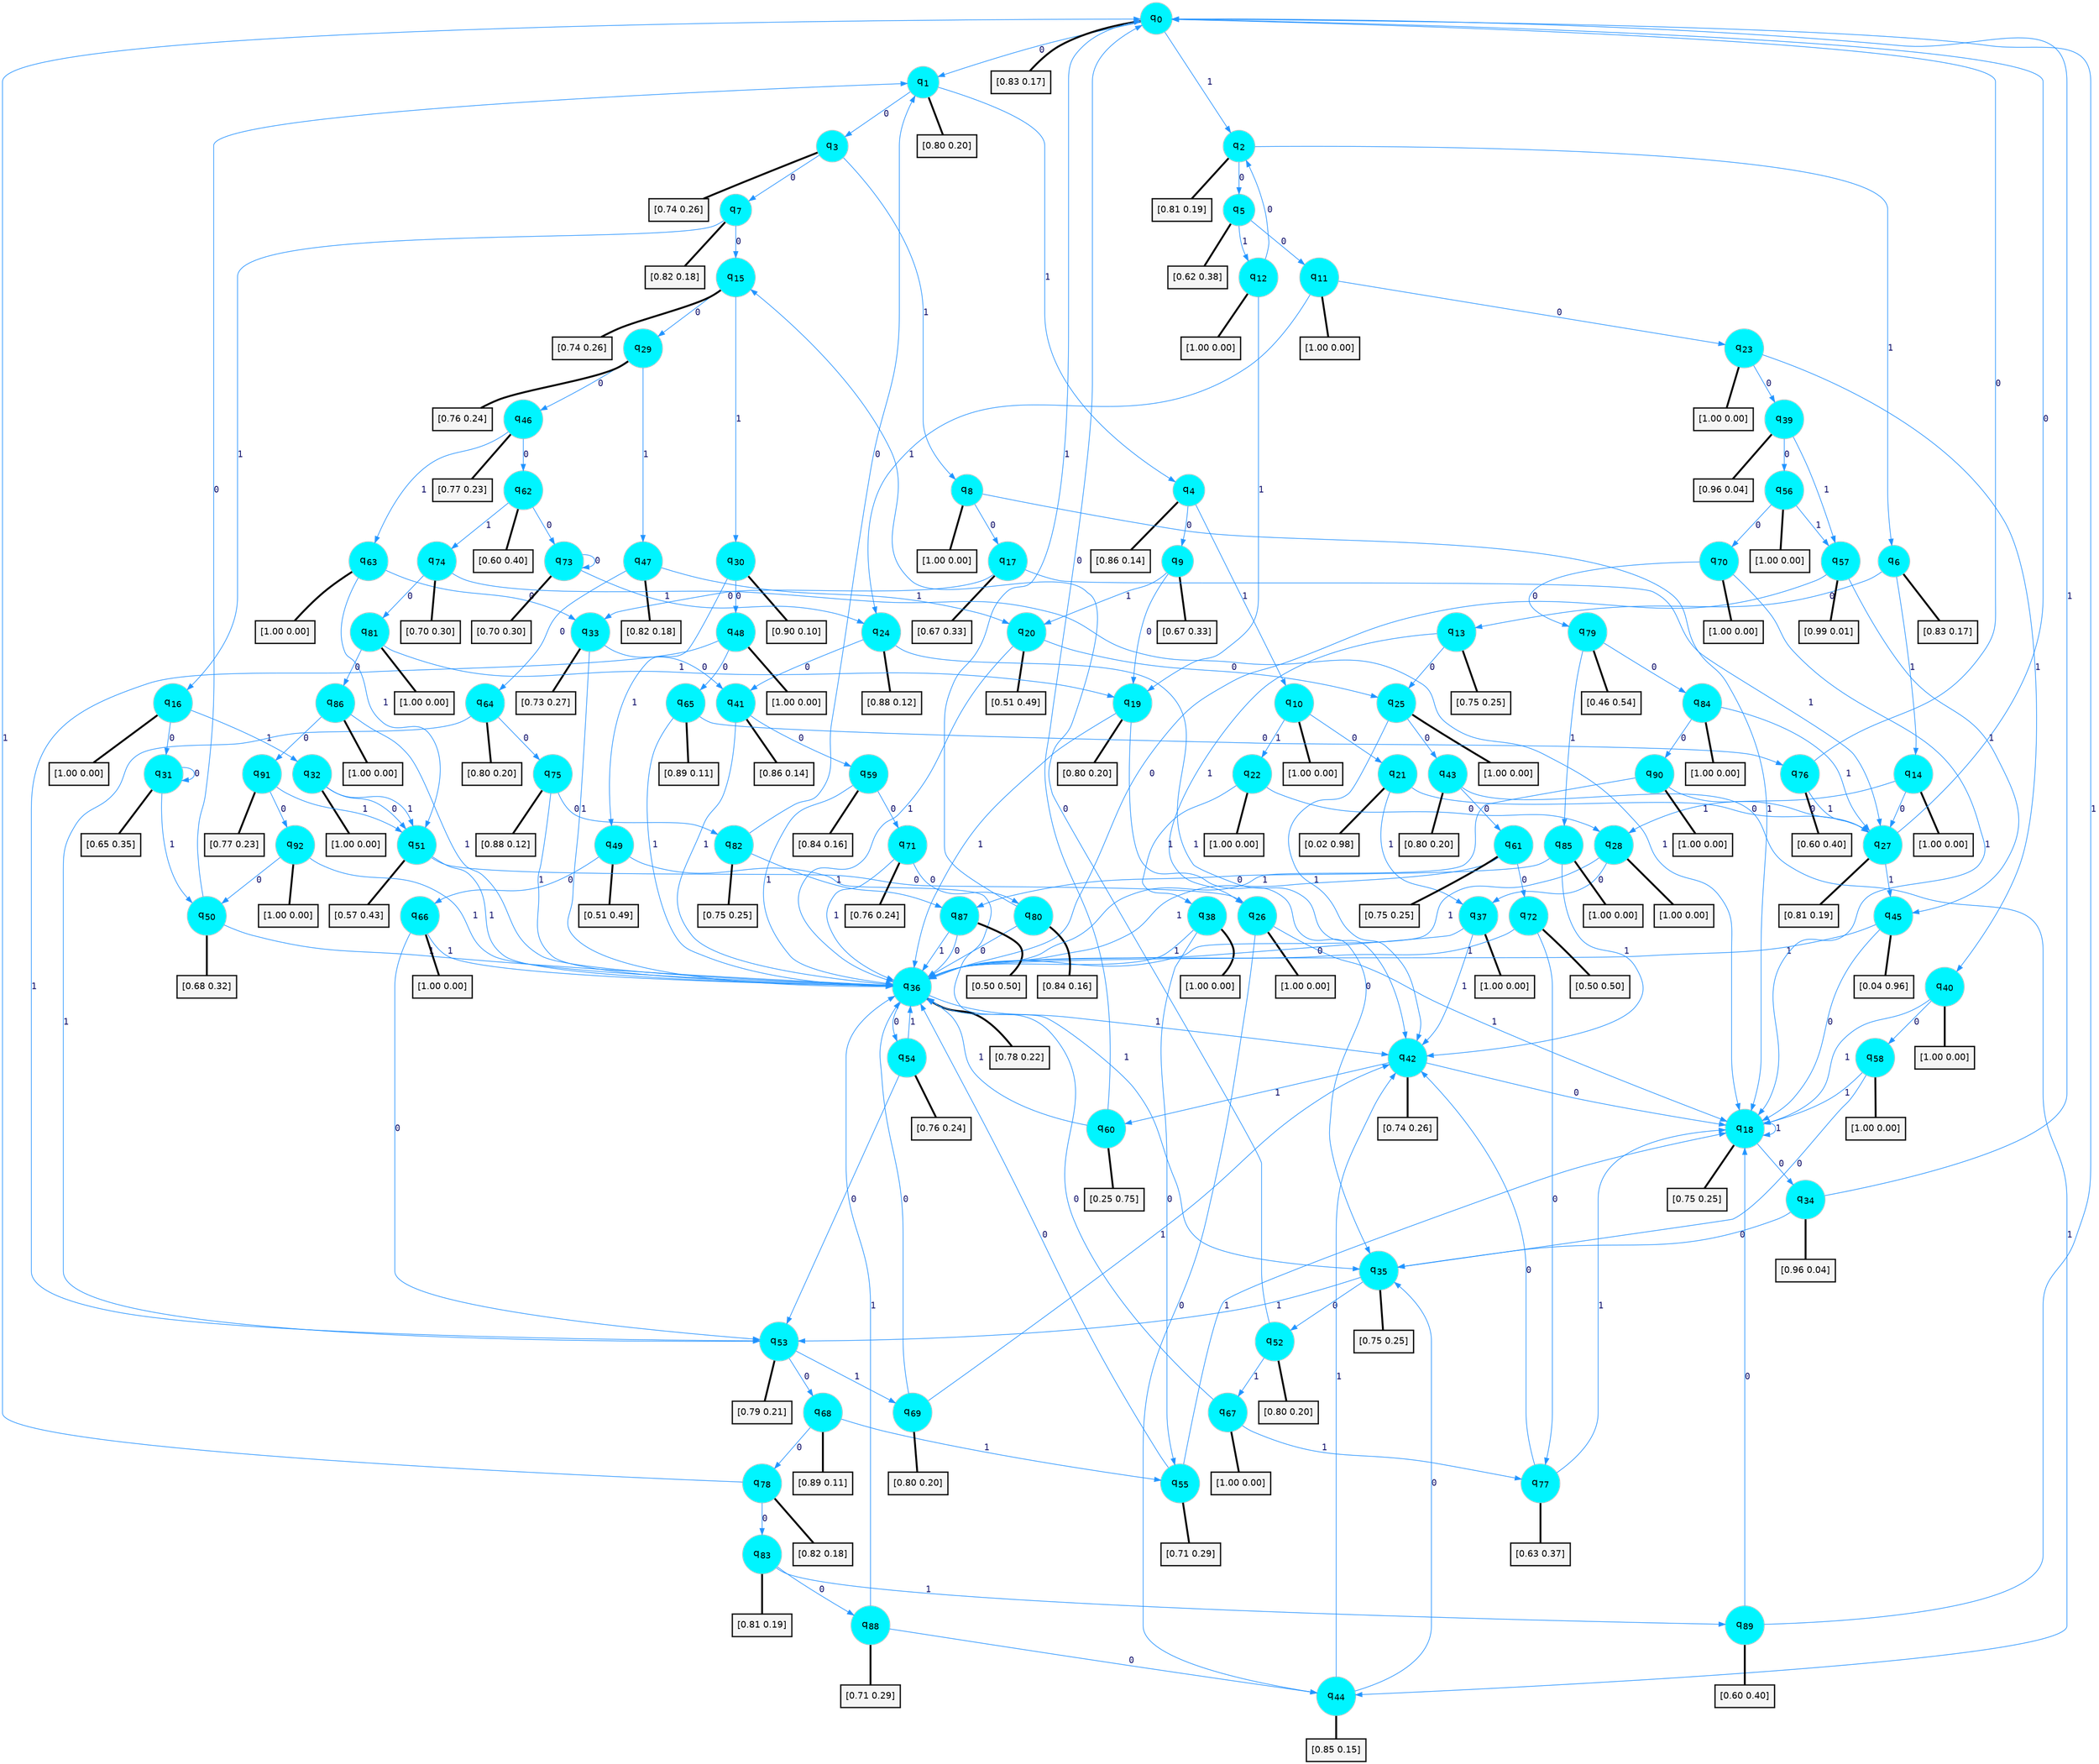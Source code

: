 digraph G {
graph [
bgcolor=transparent, dpi=300, rankdir=TD, size="40,25"];
node [
color=gray, fillcolor=turquoise1, fontcolor=black, fontname=Helvetica, fontsize=16, fontweight=bold, shape=circle, style=filled];
edge [
arrowsize=1, color=dodgerblue1, fontcolor=midnightblue, fontname=courier, fontweight=bold, penwidth=1, style=solid, weight=20];
0[label=<q<SUB>0</SUB>>];
1[label=<q<SUB>1</SUB>>];
2[label=<q<SUB>2</SUB>>];
3[label=<q<SUB>3</SUB>>];
4[label=<q<SUB>4</SUB>>];
5[label=<q<SUB>5</SUB>>];
6[label=<q<SUB>6</SUB>>];
7[label=<q<SUB>7</SUB>>];
8[label=<q<SUB>8</SUB>>];
9[label=<q<SUB>9</SUB>>];
10[label=<q<SUB>10</SUB>>];
11[label=<q<SUB>11</SUB>>];
12[label=<q<SUB>12</SUB>>];
13[label=<q<SUB>13</SUB>>];
14[label=<q<SUB>14</SUB>>];
15[label=<q<SUB>15</SUB>>];
16[label=<q<SUB>16</SUB>>];
17[label=<q<SUB>17</SUB>>];
18[label=<q<SUB>18</SUB>>];
19[label=<q<SUB>19</SUB>>];
20[label=<q<SUB>20</SUB>>];
21[label=<q<SUB>21</SUB>>];
22[label=<q<SUB>22</SUB>>];
23[label=<q<SUB>23</SUB>>];
24[label=<q<SUB>24</SUB>>];
25[label=<q<SUB>25</SUB>>];
26[label=<q<SUB>26</SUB>>];
27[label=<q<SUB>27</SUB>>];
28[label=<q<SUB>28</SUB>>];
29[label=<q<SUB>29</SUB>>];
30[label=<q<SUB>30</SUB>>];
31[label=<q<SUB>31</SUB>>];
32[label=<q<SUB>32</SUB>>];
33[label=<q<SUB>33</SUB>>];
34[label=<q<SUB>34</SUB>>];
35[label=<q<SUB>35</SUB>>];
36[label=<q<SUB>36</SUB>>];
37[label=<q<SUB>37</SUB>>];
38[label=<q<SUB>38</SUB>>];
39[label=<q<SUB>39</SUB>>];
40[label=<q<SUB>40</SUB>>];
41[label=<q<SUB>41</SUB>>];
42[label=<q<SUB>42</SUB>>];
43[label=<q<SUB>43</SUB>>];
44[label=<q<SUB>44</SUB>>];
45[label=<q<SUB>45</SUB>>];
46[label=<q<SUB>46</SUB>>];
47[label=<q<SUB>47</SUB>>];
48[label=<q<SUB>48</SUB>>];
49[label=<q<SUB>49</SUB>>];
50[label=<q<SUB>50</SUB>>];
51[label=<q<SUB>51</SUB>>];
52[label=<q<SUB>52</SUB>>];
53[label=<q<SUB>53</SUB>>];
54[label=<q<SUB>54</SUB>>];
55[label=<q<SUB>55</SUB>>];
56[label=<q<SUB>56</SUB>>];
57[label=<q<SUB>57</SUB>>];
58[label=<q<SUB>58</SUB>>];
59[label=<q<SUB>59</SUB>>];
60[label=<q<SUB>60</SUB>>];
61[label=<q<SUB>61</SUB>>];
62[label=<q<SUB>62</SUB>>];
63[label=<q<SUB>63</SUB>>];
64[label=<q<SUB>64</SUB>>];
65[label=<q<SUB>65</SUB>>];
66[label=<q<SUB>66</SUB>>];
67[label=<q<SUB>67</SUB>>];
68[label=<q<SUB>68</SUB>>];
69[label=<q<SUB>69</SUB>>];
70[label=<q<SUB>70</SUB>>];
71[label=<q<SUB>71</SUB>>];
72[label=<q<SUB>72</SUB>>];
73[label=<q<SUB>73</SUB>>];
74[label=<q<SUB>74</SUB>>];
75[label=<q<SUB>75</SUB>>];
76[label=<q<SUB>76</SUB>>];
77[label=<q<SUB>77</SUB>>];
78[label=<q<SUB>78</SUB>>];
79[label=<q<SUB>79</SUB>>];
80[label=<q<SUB>80</SUB>>];
81[label=<q<SUB>81</SUB>>];
82[label=<q<SUB>82</SUB>>];
83[label=<q<SUB>83</SUB>>];
84[label=<q<SUB>84</SUB>>];
85[label=<q<SUB>85</SUB>>];
86[label=<q<SUB>86</SUB>>];
87[label=<q<SUB>87</SUB>>];
88[label=<q<SUB>88</SUB>>];
89[label=<q<SUB>89</SUB>>];
90[label=<q<SUB>90</SUB>>];
91[label=<q<SUB>91</SUB>>];
92[label=<q<SUB>92</SUB>>];
93[label="[0.83 0.17]", shape=box,fontcolor=black, fontname=Helvetica, fontsize=14, penwidth=2, fillcolor=whitesmoke,color=black];
94[label="[0.80 0.20]", shape=box,fontcolor=black, fontname=Helvetica, fontsize=14, penwidth=2, fillcolor=whitesmoke,color=black];
95[label="[0.81 0.19]", shape=box,fontcolor=black, fontname=Helvetica, fontsize=14, penwidth=2, fillcolor=whitesmoke,color=black];
96[label="[0.74 0.26]", shape=box,fontcolor=black, fontname=Helvetica, fontsize=14, penwidth=2, fillcolor=whitesmoke,color=black];
97[label="[0.86 0.14]", shape=box,fontcolor=black, fontname=Helvetica, fontsize=14, penwidth=2, fillcolor=whitesmoke,color=black];
98[label="[0.62 0.38]", shape=box,fontcolor=black, fontname=Helvetica, fontsize=14, penwidth=2, fillcolor=whitesmoke,color=black];
99[label="[0.83 0.17]", shape=box,fontcolor=black, fontname=Helvetica, fontsize=14, penwidth=2, fillcolor=whitesmoke,color=black];
100[label="[0.82 0.18]", shape=box,fontcolor=black, fontname=Helvetica, fontsize=14, penwidth=2, fillcolor=whitesmoke,color=black];
101[label="[1.00 0.00]", shape=box,fontcolor=black, fontname=Helvetica, fontsize=14, penwidth=2, fillcolor=whitesmoke,color=black];
102[label="[0.67 0.33]", shape=box,fontcolor=black, fontname=Helvetica, fontsize=14, penwidth=2, fillcolor=whitesmoke,color=black];
103[label="[1.00 0.00]", shape=box,fontcolor=black, fontname=Helvetica, fontsize=14, penwidth=2, fillcolor=whitesmoke,color=black];
104[label="[1.00 0.00]", shape=box,fontcolor=black, fontname=Helvetica, fontsize=14, penwidth=2, fillcolor=whitesmoke,color=black];
105[label="[1.00 0.00]", shape=box,fontcolor=black, fontname=Helvetica, fontsize=14, penwidth=2, fillcolor=whitesmoke,color=black];
106[label="[0.75 0.25]", shape=box,fontcolor=black, fontname=Helvetica, fontsize=14, penwidth=2, fillcolor=whitesmoke,color=black];
107[label="[1.00 0.00]", shape=box,fontcolor=black, fontname=Helvetica, fontsize=14, penwidth=2, fillcolor=whitesmoke,color=black];
108[label="[0.74 0.26]", shape=box,fontcolor=black, fontname=Helvetica, fontsize=14, penwidth=2, fillcolor=whitesmoke,color=black];
109[label="[1.00 0.00]", shape=box,fontcolor=black, fontname=Helvetica, fontsize=14, penwidth=2, fillcolor=whitesmoke,color=black];
110[label="[0.67 0.33]", shape=box,fontcolor=black, fontname=Helvetica, fontsize=14, penwidth=2, fillcolor=whitesmoke,color=black];
111[label="[0.75 0.25]", shape=box,fontcolor=black, fontname=Helvetica, fontsize=14, penwidth=2, fillcolor=whitesmoke,color=black];
112[label="[0.80 0.20]", shape=box,fontcolor=black, fontname=Helvetica, fontsize=14, penwidth=2, fillcolor=whitesmoke,color=black];
113[label="[0.51 0.49]", shape=box,fontcolor=black, fontname=Helvetica, fontsize=14, penwidth=2, fillcolor=whitesmoke,color=black];
114[label="[0.02 0.98]", shape=box,fontcolor=black, fontname=Helvetica, fontsize=14, penwidth=2, fillcolor=whitesmoke,color=black];
115[label="[1.00 0.00]", shape=box,fontcolor=black, fontname=Helvetica, fontsize=14, penwidth=2, fillcolor=whitesmoke,color=black];
116[label="[1.00 0.00]", shape=box,fontcolor=black, fontname=Helvetica, fontsize=14, penwidth=2, fillcolor=whitesmoke,color=black];
117[label="[0.88 0.12]", shape=box,fontcolor=black, fontname=Helvetica, fontsize=14, penwidth=2, fillcolor=whitesmoke,color=black];
118[label="[1.00 0.00]", shape=box,fontcolor=black, fontname=Helvetica, fontsize=14, penwidth=2, fillcolor=whitesmoke,color=black];
119[label="[1.00 0.00]", shape=box,fontcolor=black, fontname=Helvetica, fontsize=14, penwidth=2, fillcolor=whitesmoke,color=black];
120[label="[0.81 0.19]", shape=box,fontcolor=black, fontname=Helvetica, fontsize=14, penwidth=2, fillcolor=whitesmoke,color=black];
121[label="[1.00 0.00]", shape=box,fontcolor=black, fontname=Helvetica, fontsize=14, penwidth=2, fillcolor=whitesmoke,color=black];
122[label="[0.76 0.24]", shape=box,fontcolor=black, fontname=Helvetica, fontsize=14, penwidth=2, fillcolor=whitesmoke,color=black];
123[label="[0.90 0.10]", shape=box,fontcolor=black, fontname=Helvetica, fontsize=14, penwidth=2, fillcolor=whitesmoke,color=black];
124[label="[0.65 0.35]", shape=box,fontcolor=black, fontname=Helvetica, fontsize=14, penwidth=2, fillcolor=whitesmoke,color=black];
125[label="[1.00 0.00]", shape=box,fontcolor=black, fontname=Helvetica, fontsize=14, penwidth=2, fillcolor=whitesmoke,color=black];
126[label="[0.73 0.27]", shape=box,fontcolor=black, fontname=Helvetica, fontsize=14, penwidth=2, fillcolor=whitesmoke,color=black];
127[label="[0.96 0.04]", shape=box,fontcolor=black, fontname=Helvetica, fontsize=14, penwidth=2, fillcolor=whitesmoke,color=black];
128[label="[0.75 0.25]", shape=box,fontcolor=black, fontname=Helvetica, fontsize=14, penwidth=2, fillcolor=whitesmoke,color=black];
129[label="[0.78 0.22]", shape=box,fontcolor=black, fontname=Helvetica, fontsize=14, penwidth=2, fillcolor=whitesmoke,color=black];
130[label="[1.00 0.00]", shape=box,fontcolor=black, fontname=Helvetica, fontsize=14, penwidth=2, fillcolor=whitesmoke,color=black];
131[label="[1.00 0.00]", shape=box,fontcolor=black, fontname=Helvetica, fontsize=14, penwidth=2, fillcolor=whitesmoke,color=black];
132[label="[0.96 0.04]", shape=box,fontcolor=black, fontname=Helvetica, fontsize=14, penwidth=2, fillcolor=whitesmoke,color=black];
133[label="[1.00 0.00]", shape=box,fontcolor=black, fontname=Helvetica, fontsize=14, penwidth=2, fillcolor=whitesmoke,color=black];
134[label="[0.86 0.14]", shape=box,fontcolor=black, fontname=Helvetica, fontsize=14, penwidth=2, fillcolor=whitesmoke,color=black];
135[label="[0.74 0.26]", shape=box,fontcolor=black, fontname=Helvetica, fontsize=14, penwidth=2, fillcolor=whitesmoke,color=black];
136[label="[0.80 0.20]", shape=box,fontcolor=black, fontname=Helvetica, fontsize=14, penwidth=2, fillcolor=whitesmoke,color=black];
137[label="[0.85 0.15]", shape=box,fontcolor=black, fontname=Helvetica, fontsize=14, penwidth=2, fillcolor=whitesmoke,color=black];
138[label="[0.04 0.96]", shape=box,fontcolor=black, fontname=Helvetica, fontsize=14, penwidth=2, fillcolor=whitesmoke,color=black];
139[label="[0.77 0.23]", shape=box,fontcolor=black, fontname=Helvetica, fontsize=14, penwidth=2, fillcolor=whitesmoke,color=black];
140[label="[0.82 0.18]", shape=box,fontcolor=black, fontname=Helvetica, fontsize=14, penwidth=2, fillcolor=whitesmoke,color=black];
141[label="[1.00 0.00]", shape=box,fontcolor=black, fontname=Helvetica, fontsize=14, penwidth=2, fillcolor=whitesmoke,color=black];
142[label="[0.51 0.49]", shape=box,fontcolor=black, fontname=Helvetica, fontsize=14, penwidth=2, fillcolor=whitesmoke,color=black];
143[label="[0.68 0.32]", shape=box,fontcolor=black, fontname=Helvetica, fontsize=14, penwidth=2, fillcolor=whitesmoke,color=black];
144[label="[0.57 0.43]", shape=box,fontcolor=black, fontname=Helvetica, fontsize=14, penwidth=2, fillcolor=whitesmoke,color=black];
145[label="[0.80 0.20]", shape=box,fontcolor=black, fontname=Helvetica, fontsize=14, penwidth=2, fillcolor=whitesmoke,color=black];
146[label="[0.79 0.21]", shape=box,fontcolor=black, fontname=Helvetica, fontsize=14, penwidth=2, fillcolor=whitesmoke,color=black];
147[label="[0.76 0.24]", shape=box,fontcolor=black, fontname=Helvetica, fontsize=14, penwidth=2, fillcolor=whitesmoke,color=black];
148[label="[0.71 0.29]", shape=box,fontcolor=black, fontname=Helvetica, fontsize=14, penwidth=2, fillcolor=whitesmoke,color=black];
149[label="[1.00 0.00]", shape=box,fontcolor=black, fontname=Helvetica, fontsize=14, penwidth=2, fillcolor=whitesmoke,color=black];
150[label="[0.99 0.01]", shape=box,fontcolor=black, fontname=Helvetica, fontsize=14, penwidth=2, fillcolor=whitesmoke,color=black];
151[label="[1.00 0.00]", shape=box,fontcolor=black, fontname=Helvetica, fontsize=14, penwidth=2, fillcolor=whitesmoke,color=black];
152[label="[0.84 0.16]", shape=box,fontcolor=black, fontname=Helvetica, fontsize=14, penwidth=2, fillcolor=whitesmoke,color=black];
153[label="[0.25 0.75]", shape=box,fontcolor=black, fontname=Helvetica, fontsize=14, penwidth=2, fillcolor=whitesmoke,color=black];
154[label="[0.75 0.25]", shape=box,fontcolor=black, fontname=Helvetica, fontsize=14, penwidth=2, fillcolor=whitesmoke,color=black];
155[label="[0.60 0.40]", shape=box,fontcolor=black, fontname=Helvetica, fontsize=14, penwidth=2, fillcolor=whitesmoke,color=black];
156[label="[1.00 0.00]", shape=box,fontcolor=black, fontname=Helvetica, fontsize=14, penwidth=2, fillcolor=whitesmoke,color=black];
157[label="[0.80 0.20]", shape=box,fontcolor=black, fontname=Helvetica, fontsize=14, penwidth=2, fillcolor=whitesmoke,color=black];
158[label="[0.89 0.11]", shape=box,fontcolor=black, fontname=Helvetica, fontsize=14, penwidth=2, fillcolor=whitesmoke,color=black];
159[label="[1.00 0.00]", shape=box,fontcolor=black, fontname=Helvetica, fontsize=14, penwidth=2, fillcolor=whitesmoke,color=black];
160[label="[1.00 0.00]", shape=box,fontcolor=black, fontname=Helvetica, fontsize=14, penwidth=2, fillcolor=whitesmoke,color=black];
161[label="[0.89 0.11]", shape=box,fontcolor=black, fontname=Helvetica, fontsize=14, penwidth=2, fillcolor=whitesmoke,color=black];
162[label="[0.80 0.20]", shape=box,fontcolor=black, fontname=Helvetica, fontsize=14, penwidth=2, fillcolor=whitesmoke,color=black];
163[label="[1.00 0.00]", shape=box,fontcolor=black, fontname=Helvetica, fontsize=14, penwidth=2, fillcolor=whitesmoke,color=black];
164[label="[0.76 0.24]", shape=box,fontcolor=black, fontname=Helvetica, fontsize=14, penwidth=2, fillcolor=whitesmoke,color=black];
165[label="[0.50 0.50]", shape=box,fontcolor=black, fontname=Helvetica, fontsize=14, penwidth=2, fillcolor=whitesmoke,color=black];
166[label="[0.70 0.30]", shape=box,fontcolor=black, fontname=Helvetica, fontsize=14, penwidth=2, fillcolor=whitesmoke,color=black];
167[label="[0.70 0.30]", shape=box,fontcolor=black, fontname=Helvetica, fontsize=14, penwidth=2, fillcolor=whitesmoke,color=black];
168[label="[0.88 0.12]", shape=box,fontcolor=black, fontname=Helvetica, fontsize=14, penwidth=2, fillcolor=whitesmoke,color=black];
169[label="[0.60 0.40]", shape=box,fontcolor=black, fontname=Helvetica, fontsize=14, penwidth=2, fillcolor=whitesmoke,color=black];
170[label="[0.63 0.37]", shape=box,fontcolor=black, fontname=Helvetica, fontsize=14, penwidth=2, fillcolor=whitesmoke,color=black];
171[label="[0.82 0.18]", shape=box,fontcolor=black, fontname=Helvetica, fontsize=14, penwidth=2, fillcolor=whitesmoke,color=black];
172[label="[0.46 0.54]", shape=box,fontcolor=black, fontname=Helvetica, fontsize=14, penwidth=2, fillcolor=whitesmoke,color=black];
173[label="[0.84 0.16]", shape=box,fontcolor=black, fontname=Helvetica, fontsize=14, penwidth=2, fillcolor=whitesmoke,color=black];
174[label="[1.00 0.00]", shape=box,fontcolor=black, fontname=Helvetica, fontsize=14, penwidth=2, fillcolor=whitesmoke,color=black];
175[label="[0.75 0.25]", shape=box,fontcolor=black, fontname=Helvetica, fontsize=14, penwidth=2, fillcolor=whitesmoke,color=black];
176[label="[0.81 0.19]", shape=box,fontcolor=black, fontname=Helvetica, fontsize=14, penwidth=2, fillcolor=whitesmoke,color=black];
177[label="[1.00 0.00]", shape=box,fontcolor=black, fontname=Helvetica, fontsize=14, penwidth=2, fillcolor=whitesmoke,color=black];
178[label="[1.00 0.00]", shape=box,fontcolor=black, fontname=Helvetica, fontsize=14, penwidth=2, fillcolor=whitesmoke,color=black];
179[label="[1.00 0.00]", shape=box,fontcolor=black, fontname=Helvetica, fontsize=14, penwidth=2, fillcolor=whitesmoke,color=black];
180[label="[0.50 0.50]", shape=box,fontcolor=black, fontname=Helvetica, fontsize=14, penwidth=2, fillcolor=whitesmoke,color=black];
181[label="[0.71 0.29]", shape=box,fontcolor=black, fontname=Helvetica, fontsize=14, penwidth=2, fillcolor=whitesmoke,color=black];
182[label="[0.60 0.40]", shape=box,fontcolor=black, fontname=Helvetica, fontsize=14, penwidth=2, fillcolor=whitesmoke,color=black];
183[label="[1.00 0.00]", shape=box,fontcolor=black, fontname=Helvetica, fontsize=14, penwidth=2, fillcolor=whitesmoke,color=black];
184[label="[0.77 0.23]", shape=box,fontcolor=black, fontname=Helvetica, fontsize=14, penwidth=2, fillcolor=whitesmoke,color=black];
185[label="[1.00 0.00]", shape=box,fontcolor=black, fontname=Helvetica, fontsize=14, penwidth=2, fillcolor=whitesmoke,color=black];
0->1 [label=0];
0->2 [label=1];
0->93 [arrowhead=none, penwidth=3,color=black];
1->3 [label=0];
1->4 [label=1];
1->94 [arrowhead=none, penwidth=3,color=black];
2->5 [label=0];
2->6 [label=1];
2->95 [arrowhead=none, penwidth=3,color=black];
3->7 [label=0];
3->8 [label=1];
3->96 [arrowhead=none, penwidth=3,color=black];
4->9 [label=0];
4->10 [label=1];
4->97 [arrowhead=none, penwidth=3,color=black];
5->11 [label=0];
5->12 [label=1];
5->98 [arrowhead=none, penwidth=3,color=black];
6->13 [label=0];
6->14 [label=1];
6->99 [arrowhead=none, penwidth=3,color=black];
7->15 [label=0];
7->16 [label=1];
7->100 [arrowhead=none, penwidth=3,color=black];
8->17 [label=0];
8->18 [label=1];
8->101 [arrowhead=none, penwidth=3,color=black];
9->19 [label=0];
9->20 [label=1];
9->102 [arrowhead=none, penwidth=3,color=black];
10->21 [label=0];
10->22 [label=1];
10->103 [arrowhead=none, penwidth=3,color=black];
11->23 [label=0];
11->24 [label=1];
11->104 [arrowhead=none, penwidth=3,color=black];
12->2 [label=0];
12->19 [label=1];
12->105 [arrowhead=none, penwidth=3,color=black];
13->25 [label=0];
13->26 [label=1];
13->106 [arrowhead=none, penwidth=3,color=black];
14->27 [label=0];
14->28 [label=1];
14->107 [arrowhead=none, penwidth=3,color=black];
15->29 [label=0];
15->30 [label=1];
15->108 [arrowhead=none, penwidth=3,color=black];
16->31 [label=0];
16->32 [label=1];
16->109 [arrowhead=none, penwidth=3,color=black];
17->33 [label=0];
17->27 [label=1];
17->110 [arrowhead=none, penwidth=3,color=black];
18->34 [label=0];
18->18 [label=1];
18->111 [arrowhead=none, penwidth=3,color=black];
19->35 [label=0];
19->36 [label=1];
19->112 [arrowhead=none, penwidth=3,color=black];
20->25 [label=0];
20->36 [label=1];
20->113 [arrowhead=none, penwidth=3,color=black];
21->27 [label=0];
21->37 [label=1];
21->114 [arrowhead=none, penwidth=3,color=black];
22->28 [label=0];
22->38 [label=1];
22->115 [arrowhead=none, penwidth=3,color=black];
23->39 [label=0];
23->40 [label=1];
23->116 [arrowhead=none, penwidth=3,color=black];
24->41 [label=0];
24->42 [label=1];
24->117 [arrowhead=none, penwidth=3,color=black];
25->43 [label=0];
25->42 [label=1];
25->118 [arrowhead=none, penwidth=3,color=black];
26->44 [label=0];
26->18 [label=1];
26->119 [arrowhead=none, penwidth=3,color=black];
27->0 [label=0];
27->45 [label=1];
27->120 [arrowhead=none, penwidth=3,color=black];
28->37 [label=0];
28->36 [label=1];
28->121 [arrowhead=none, penwidth=3,color=black];
29->46 [label=0];
29->47 [label=1];
29->122 [arrowhead=none, penwidth=3,color=black];
30->48 [label=0];
30->49 [label=1];
30->123 [arrowhead=none, penwidth=3,color=black];
31->31 [label=0];
31->50 [label=1];
31->124 [arrowhead=none, penwidth=3,color=black];
32->51 [label=0];
32->51 [label=1];
32->125 [arrowhead=none, penwidth=3,color=black];
33->41 [label=0];
33->36 [label=1];
33->126 [arrowhead=none, penwidth=3,color=black];
34->35 [label=0];
34->0 [label=1];
34->127 [arrowhead=none, penwidth=3,color=black];
35->52 [label=0];
35->53 [label=1];
35->128 [arrowhead=none, penwidth=3,color=black];
36->54 [label=0];
36->42 [label=1];
36->129 [arrowhead=none, penwidth=3,color=black];
37->36 [label=0];
37->42 [label=1];
37->130 [arrowhead=none, penwidth=3,color=black];
38->55 [label=0];
38->36 [label=1];
38->131 [arrowhead=none, penwidth=3,color=black];
39->56 [label=0];
39->57 [label=1];
39->132 [arrowhead=none, penwidth=3,color=black];
40->58 [label=0];
40->18 [label=1];
40->133 [arrowhead=none, penwidth=3,color=black];
41->59 [label=0];
41->36 [label=1];
41->134 [arrowhead=none, penwidth=3,color=black];
42->18 [label=0];
42->60 [label=1];
42->135 [arrowhead=none, penwidth=3,color=black];
43->61 [label=0];
43->44 [label=1];
43->136 [arrowhead=none, penwidth=3,color=black];
44->35 [label=0];
44->42 [label=1];
44->137 [arrowhead=none, penwidth=3,color=black];
45->18 [label=0];
45->36 [label=1];
45->138 [arrowhead=none, penwidth=3,color=black];
46->62 [label=0];
46->63 [label=1];
46->139 [arrowhead=none, penwidth=3,color=black];
47->64 [label=0];
47->20 [label=1];
47->140 [arrowhead=none, penwidth=3,color=black];
48->65 [label=0];
48->53 [label=1];
48->141 [arrowhead=none, penwidth=3,color=black];
49->66 [label=0];
49->35 [label=1];
49->142 [arrowhead=none, penwidth=3,color=black];
50->1 [label=0];
50->36 [label=1];
50->143 [arrowhead=none, penwidth=3,color=black];
51->26 [label=0];
51->36 [label=1];
51->144 [arrowhead=none, penwidth=3,color=black];
52->15 [label=0];
52->67 [label=1];
52->145 [arrowhead=none, penwidth=3,color=black];
53->68 [label=0];
53->69 [label=1];
53->146 [arrowhead=none, penwidth=3,color=black];
54->53 [label=0];
54->36 [label=1];
54->147 [arrowhead=none, penwidth=3,color=black];
55->36 [label=0];
55->18 [label=1];
55->148 [arrowhead=none, penwidth=3,color=black];
56->70 [label=0];
56->57 [label=1];
56->149 [arrowhead=none, penwidth=3,color=black];
57->36 [label=0];
57->45 [label=1];
57->150 [arrowhead=none, penwidth=3,color=black];
58->35 [label=0];
58->18 [label=1];
58->151 [arrowhead=none, penwidth=3,color=black];
59->71 [label=0];
59->36 [label=1];
59->152 [arrowhead=none, penwidth=3,color=black];
60->0 [label=0];
60->36 [label=1];
60->153 [arrowhead=none, penwidth=3,color=black];
61->72 [label=0];
61->36 [label=1];
61->154 [arrowhead=none, penwidth=3,color=black];
62->73 [label=0];
62->74 [label=1];
62->155 [arrowhead=none, penwidth=3,color=black];
63->33 [label=0];
63->51 [label=1];
63->156 [arrowhead=none, penwidth=3,color=black];
64->75 [label=0];
64->53 [label=1];
64->157 [arrowhead=none, penwidth=3,color=black];
65->76 [label=0];
65->36 [label=1];
65->158 [arrowhead=none, penwidth=3,color=black];
66->53 [label=0];
66->36 [label=1];
66->159 [arrowhead=none, penwidth=3,color=black];
67->36 [label=0];
67->77 [label=1];
67->160 [arrowhead=none, penwidth=3,color=black];
68->78 [label=0];
68->55 [label=1];
68->161 [arrowhead=none, penwidth=3,color=black];
69->36 [label=0];
69->42 [label=1];
69->162 [arrowhead=none, penwidth=3,color=black];
70->79 [label=0];
70->18 [label=1];
70->163 [arrowhead=none, penwidth=3,color=black];
71->80 [label=0];
71->36 [label=1];
71->164 [arrowhead=none, penwidth=3,color=black];
72->77 [label=0];
72->36 [label=1];
72->165 [arrowhead=none, penwidth=3,color=black];
73->73 [label=0];
73->24 [label=1];
73->166 [arrowhead=none, penwidth=3,color=black];
74->81 [label=0];
74->18 [label=1];
74->167 [arrowhead=none, penwidth=3,color=black];
75->82 [label=0];
75->36 [label=1];
75->168 [arrowhead=none, penwidth=3,color=black];
76->0 [label=0];
76->27 [label=1];
76->169 [arrowhead=none, penwidth=3,color=black];
77->42 [label=0];
77->18 [label=1];
77->170 [arrowhead=none, penwidth=3,color=black];
78->83 [label=0];
78->0 [label=1];
78->171 [arrowhead=none, penwidth=3,color=black];
79->84 [label=0];
79->85 [label=1];
79->172 [arrowhead=none, penwidth=3,color=black];
80->36 [label=0];
80->0 [label=1];
80->173 [arrowhead=none, penwidth=3,color=black];
81->86 [label=0];
81->19 [label=1];
81->174 [arrowhead=none, penwidth=3,color=black];
82->1 [label=0];
82->87 [label=1];
82->175 [arrowhead=none, penwidth=3,color=black];
83->88 [label=0];
83->89 [label=1];
83->176 [arrowhead=none, penwidth=3,color=black];
84->90 [label=0];
84->27 [label=1];
84->177 [arrowhead=none, penwidth=3,color=black];
85->87 [label=0];
85->42 [label=1];
85->178 [arrowhead=none, penwidth=3,color=black];
86->91 [label=0];
86->36 [label=1];
86->179 [arrowhead=none, penwidth=3,color=black];
87->36 [label=0];
87->36 [label=1];
87->180 [arrowhead=none, penwidth=3,color=black];
88->44 [label=0];
88->36 [label=1];
88->181 [arrowhead=none, penwidth=3,color=black];
89->18 [label=0];
89->0 [label=1];
89->182 [arrowhead=none, penwidth=3,color=black];
90->27 [label=0];
90->36 [label=1];
90->183 [arrowhead=none, penwidth=3,color=black];
91->92 [label=0];
91->51 [label=1];
91->184 [arrowhead=none, penwidth=3,color=black];
92->50 [label=0];
92->36 [label=1];
92->185 [arrowhead=none, penwidth=3,color=black];
}
